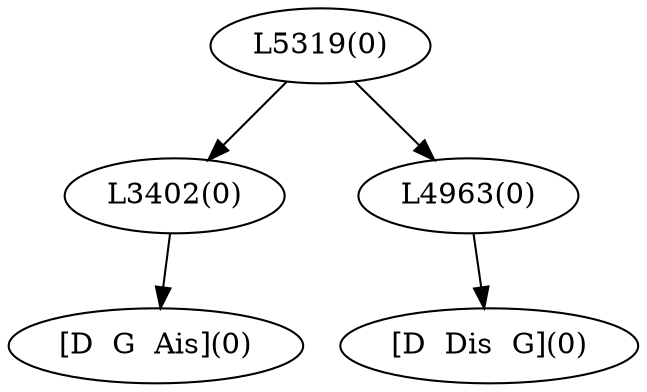 digraph sample{
"L3402(0)"->"[D  G  Ais](0)"
"L4963(0)"->"[D  Dis  G](0)"
"L5319(0)"->"L3402(0)"
"L5319(0)"->"L4963(0)"
{rank = min; "L5319(0)"}
{rank = same; "L3402(0)"; "L4963(0)";}
{rank = max; "[D  Dis  G](0)"; "[D  G  Ais](0)";}
}